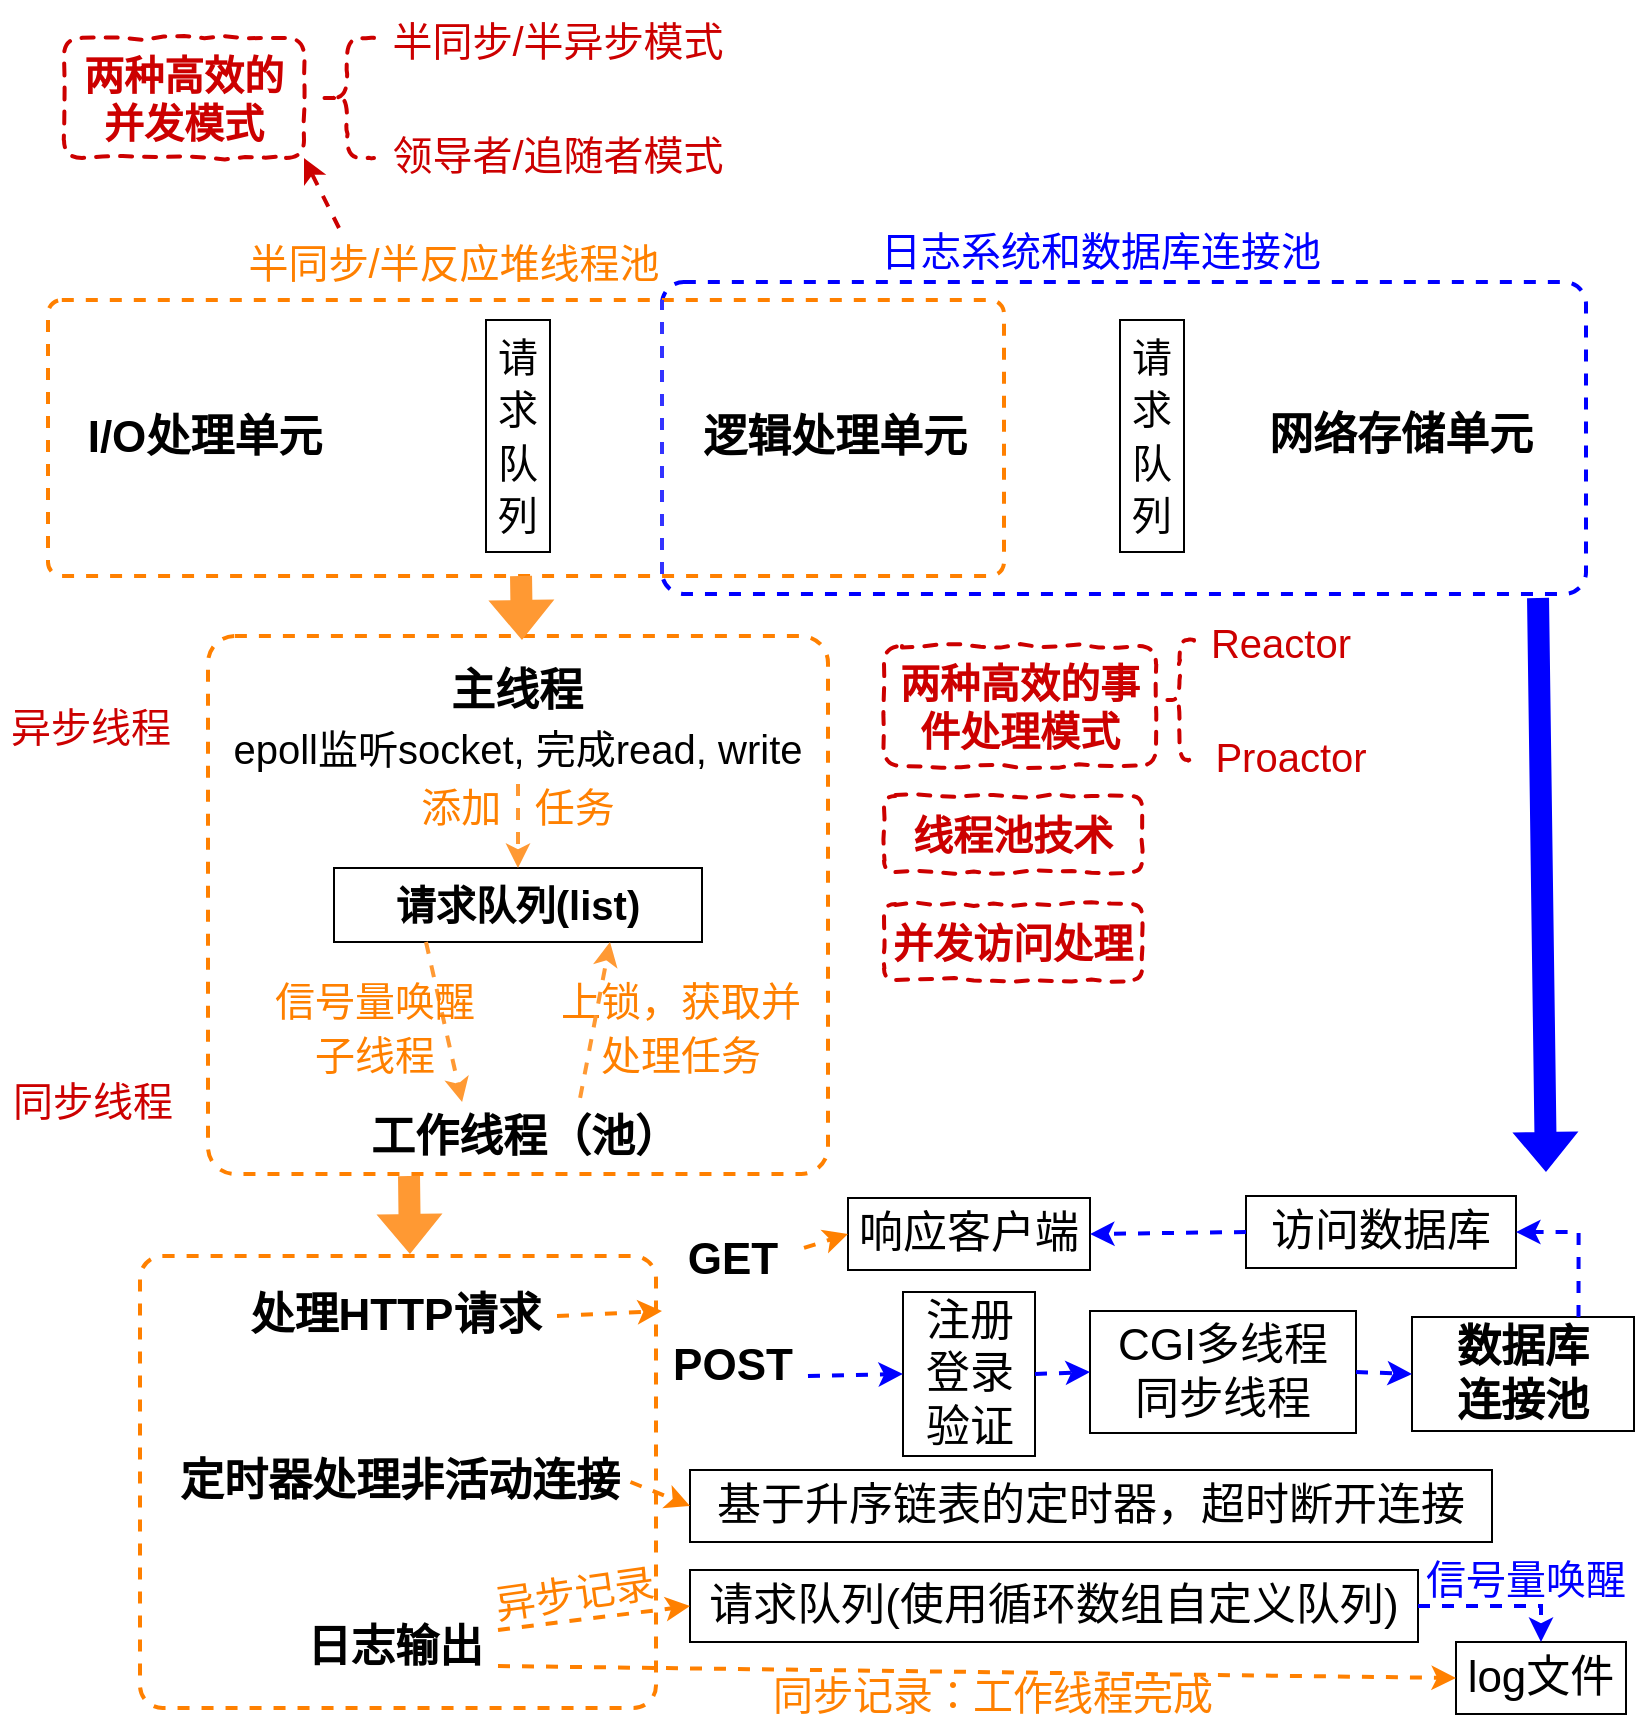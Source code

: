 <mxfile version="20.0.3" type="github">
  <diagram id="v8hTpokYwNXpzIlPlH0_" name="Page-1">
    <mxGraphModel dx="1422" dy="761" grid="0" gridSize="10" guides="1" tooltips="1" connect="1" arrows="1" fold="1" page="1" pageScale="1" pageWidth="827" pageHeight="1169" math="0" shadow="0">
      <root>
        <mxCell id="0" />
        <mxCell id="1" parent="0" />
        <mxCell id="amvjW9r1WKbjVWtIjcH6-35" value="" style="rounded=1;whiteSpace=wrap;html=1;fontSize=20;arcSize=5;dashed=1;strokeWidth=2;strokeColor=#FF8000;" vertex="1" parent="1">
          <mxGeometry x="72" y="719" width="258" height="226" as="geometry" />
        </mxCell>
        <mxCell id="amvjW9r1WKbjVWtIjcH6-29" value="" style="rounded=1;whiteSpace=wrap;html=1;fontSize=20;arcSize=5;dashed=1;strokeWidth=2;strokeColor=#FF8000;" vertex="1" parent="1">
          <mxGeometry x="106" y="409" width="310" height="269" as="geometry" />
        </mxCell>
        <mxCell id="amvjW9r1WKbjVWtIjcH6-7" value="" style="rounded=1;whiteSpace=wrap;html=1;fontSize=20;arcSize=7;dashed=1;strokeWidth=2;strokeColor=#0000FF;" vertex="1" parent="1">
          <mxGeometry x="333" y="232" width="462" height="156" as="geometry" />
        </mxCell>
        <mxCell id="amvjW9r1WKbjVWtIjcH6-6" value="" style="rounded=1;whiteSpace=wrap;html=1;fontSize=20;arcSize=5;dashed=1;strokeWidth=2;strokeColor=#FF8000;" vertex="1" parent="1">
          <mxGeometry x="26" y="241" width="478" height="138" as="geometry" />
        </mxCell>
        <mxCell id="amvjW9r1WKbjVWtIjcH6-1" value="I/O处理单元" style="rounded=0;whiteSpace=wrap;html=1;fontStyle=1;fontSize=22;strokeColor=none;fillColor=none;flipH=1;" vertex="1" parent="1">
          <mxGeometry x="32" y="281.5" width="145" height="57" as="geometry" />
        </mxCell>
        <mxCell id="amvjW9r1WKbjVWtIjcH6-2" value="逻辑处理单元" style="rounded=0;whiteSpace=wrap;html=1;fontStyle=1;fontSize=22;strokeColor=none;fillColor=none;flipH=1;" vertex="1" parent="1">
          <mxGeometry x="347" y="281.5" width="145" height="57" as="geometry" />
        </mxCell>
        <mxCell id="amvjW9r1WKbjVWtIjcH6-3" value="网络存储单元" style="rounded=0;whiteSpace=wrap;html=1;fontStyle=1;fontSize=22;strokeColor=none;fillColor=none;flipH=1;" vertex="1" parent="1">
          <mxGeometry x="630" y="280.5" width="145" height="57" as="geometry" />
        </mxCell>
        <mxCell id="amvjW9r1WKbjVWtIjcH6-4" value="&lt;font style=&quot;font-size: 20px;&quot;&gt;请求队列&lt;/font&gt;" style="rounded=0;whiteSpace=wrap;html=1;fontSize=22;" vertex="1" parent="1">
          <mxGeometry x="245" y="251" width="32" height="116" as="geometry" />
        </mxCell>
        <mxCell id="amvjW9r1WKbjVWtIjcH6-5" value="&lt;font style=&quot;font-size: 20px;&quot;&gt;请求队列&lt;/font&gt;" style="rounded=0;whiteSpace=wrap;html=1;fontSize=22;" vertex="1" parent="1">
          <mxGeometry x="562" y="251" width="32" height="116" as="geometry" />
        </mxCell>
        <mxCell id="amvjW9r1WKbjVWtIjcH6-8" value="" style="endArrow=none;html=1;rounded=0;fontSize=20;dashed=1;strokeWidth=2;strokeColor=#3333FF;" edge="1" parent="1">
          <mxGeometry width="50" height="50" relative="1" as="geometry">
            <mxPoint x="333" y="378" as="sourcePoint" />
            <mxPoint x="333" y="241" as="targetPoint" />
          </mxGeometry>
        </mxCell>
        <mxCell id="amvjW9r1WKbjVWtIjcH6-9" value="半同步/半反应堆线程池" style="rounded=0;whiteSpace=wrap;html=1;dashed=1;fontSize=20;strokeColor=none;strokeWidth=2;fillColor=none;fontColor=#FF8000;" vertex="1" parent="1">
          <mxGeometry x="114" y="205" width="230" height="33" as="geometry" />
        </mxCell>
        <mxCell id="amvjW9r1WKbjVWtIjcH6-11" value="日志系统和数据库连接池" style="rounded=0;whiteSpace=wrap;html=1;dashed=1;fontSize=20;strokeColor=none;strokeWidth=2;fillColor=none;fontColor=#0000FF;" vertex="1" parent="1">
          <mxGeometry x="427" y="199" width="251" height="33" as="geometry" />
        </mxCell>
        <mxCell id="amvjW9r1WKbjVWtIjcH6-12" value="" style="endArrow=classic;html=1;rounded=0;dashed=1;fontSize=20;fontColor=#CC0000;strokeColor=#CC0000;strokeWidth=2;exitX=0.25;exitY=0;exitDx=0;exitDy=0;entryX=1;entryY=1;entryDx=0;entryDy=0;" edge="1" parent="1" source="amvjW9r1WKbjVWtIjcH6-9" target="amvjW9r1WKbjVWtIjcH6-13">
          <mxGeometry width="50" height="50" relative="1" as="geometry">
            <mxPoint x="240" y="175" as="sourcePoint" />
            <mxPoint x="205" y="95" as="targetPoint" />
          </mxGeometry>
        </mxCell>
        <mxCell id="amvjW9r1WKbjVWtIjcH6-13" value="两种高效的并发模式" style="rounded=1;whiteSpace=wrap;html=1;dashed=1;fontSize=20;fontColor=#CC0000;strokeColor=#CC0000;strokeWidth=2;fillColor=none;comic=1;fontStyle=1" vertex="1" parent="1">
          <mxGeometry x="34" y="110" width="120" height="60" as="geometry" />
        </mxCell>
        <mxCell id="amvjW9r1WKbjVWtIjcH6-14" value="" style="shape=curlyBracket;whiteSpace=wrap;html=1;rounded=1;dashed=1;comic=1;fontSize=20;fontColor=#CC0000;strokeColor=#CC0000;strokeWidth=2;fillColor=none;" vertex="1" parent="1">
          <mxGeometry x="162" y="110" width="27" height="60" as="geometry" />
        </mxCell>
        <mxCell id="amvjW9r1WKbjVWtIjcH6-15" value="半同步/半异步模式" style="rounded=0;whiteSpace=wrap;html=1;dashed=1;comic=1;fontSize=20;fontColor=#CC0000;strokeColor=none;strokeWidth=2;fillColor=none;" vertex="1" parent="1">
          <mxGeometry x="184" y="91" width="194" height="40" as="geometry" />
        </mxCell>
        <mxCell id="amvjW9r1WKbjVWtIjcH6-16" value="领导者/追随者模式" style="rounded=0;whiteSpace=wrap;html=1;dashed=1;comic=1;fontSize=20;fontColor=#CC0000;strokeColor=none;strokeWidth=2;fillColor=none;" vertex="1" parent="1">
          <mxGeometry x="184" y="148" width="194" height="40" as="geometry" />
        </mxCell>
        <mxCell id="amvjW9r1WKbjVWtIjcH6-17" value="" style="shape=flexArrow;endArrow=classic;html=1;rounded=0;dashed=1;fontSize=20;fontColor=#FF9933;strokeColor=none;strokeWidth=2;fillColor=#FF9933;" edge="1" parent="1">
          <mxGeometry width="50" height="50" relative="1" as="geometry">
            <mxPoint x="262.5" y="378" as="sourcePoint" />
            <mxPoint x="263" y="412" as="targetPoint" />
          </mxGeometry>
        </mxCell>
        <mxCell id="amvjW9r1WKbjVWtIjcH6-18" value="主线程" style="rounded=0;whiteSpace=wrap;html=1;fontStyle=1;fontSize=22;strokeColor=none;fillColor=none;flipH=1;" vertex="1" parent="1">
          <mxGeometry x="189" y="419" width="143" height="36" as="geometry" />
        </mxCell>
        <mxCell id="amvjW9r1WKbjVWtIjcH6-19" value="工作线程（池）" style="rounded=0;whiteSpace=wrap;html=1;fontStyle=1;fontSize=22;strokeColor=none;fillColor=none;flipH=1;" vertex="1" parent="1">
          <mxGeometry x="172" y="642" width="185" height="36" as="geometry" />
        </mxCell>
        <mxCell id="amvjW9r1WKbjVWtIjcH6-20" value="&lt;font style=&quot;font-size: 20px;&quot;&gt;请求队列(list)&lt;/font&gt;" style="rounded=0;whiteSpace=wrap;html=1;fontSize=22;fontStyle=1" vertex="1" parent="1">
          <mxGeometry x="169" y="525" width="184" height="37" as="geometry" />
        </mxCell>
        <mxCell id="amvjW9r1WKbjVWtIjcH6-21" value="&lt;font style=&quot;font-size: 20px;&quot;&gt;epoll监听socket, 完成read, write&lt;/font&gt;" style="rounded=0;whiteSpace=wrap;html=1;fontSize=22;fillColor=none;strokeColor=none;" vertex="1" parent="1">
          <mxGeometry x="102" y="449" width="318" height="34" as="geometry" />
        </mxCell>
        <mxCell id="amvjW9r1WKbjVWtIjcH6-23" value="" style="endArrow=classic;html=1;rounded=0;dashed=1;fontSize=20;fontColor=#FF9933;strokeColor=#FF9933;strokeWidth=2;fillColor=#FF9933;exitX=0.5;exitY=1;exitDx=0;exitDy=0;" edge="1" parent="1" source="amvjW9r1WKbjVWtIjcH6-21" target="amvjW9r1WKbjVWtIjcH6-20">
          <mxGeometry width="50" height="50" relative="1" as="geometry">
            <mxPoint x="387" y="452" as="sourcePoint" />
            <mxPoint x="437" y="402" as="targetPoint" />
          </mxGeometry>
        </mxCell>
        <mxCell id="amvjW9r1WKbjVWtIjcH6-24" value="&lt;span style=&quot;font-size: 20px;&quot;&gt;添加&amp;nbsp; &amp;nbsp;任务&lt;/span&gt;" style="rounded=0;whiteSpace=wrap;html=1;fontSize=22;fillColor=none;strokeColor=none;fontColor=#FF8000;" vertex="1" parent="1">
          <mxGeometry x="101.5" y="478" width="318" height="34" as="geometry" />
        </mxCell>
        <mxCell id="amvjW9r1WKbjVWtIjcH6-25" value="" style="endArrow=classic;html=1;rounded=0;dashed=1;fontSize=20;fontColor=#FF9933;strokeColor=#FF9933;strokeWidth=2;fillColor=#FF9933;entryX=0.67;entryY=0;entryDx=0;entryDy=0;exitX=0.25;exitY=1;exitDx=0;exitDy=0;entryPerimeter=0;" edge="1" parent="1" source="amvjW9r1WKbjVWtIjcH6-20" target="amvjW9r1WKbjVWtIjcH6-19">
          <mxGeometry width="50" height="50" relative="1" as="geometry">
            <mxPoint x="271" y="493" as="sourcePoint" />
            <mxPoint x="271.008" y="535" as="targetPoint" />
          </mxGeometry>
        </mxCell>
        <mxCell id="amvjW9r1WKbjVWtIjcH6-26" value="&lt;span style=&quot;font-size: 20px;&quot;&gt;信号量唤醒&lt;br&gt;子线程&lt;/span&gt;" style="rounded=0;whiteSpace=wrap;html=1;fontSize=22;fillColor=none;strokeColor=none;fontColor=#FF8000;" vertex="1" parent="1">
          <mxGeometry x="124" y="575" width="130.5" height="59" as="geometry" />
        </mxCell>
        <mxCell id="amvjW9r1WKbjVWtIjcH6-27" value="&lt;span style=&quot;font-size: 20px;&quot;&gt;上锁，获取并处理任务&lt;/span&gt;" style="rounded=0;whiteSpace=wrap;html=1;fontSize=22;fillColor=none;strokeColor=none;fontColor=#FF8000;" vertex="1" parent="1">
          <mxGeometry x="277" y="575" width="130.5" height="59" as="geometry" />
        </mxCell>
        <mxCell id="amvjW9r1WKbjVWtIjcH6-28" value="" style="endArrow=classic;html=1;rounded=0;dashed=1;fontSize=20;fontColor=#FF9933;strokeColor=#FF9933;strokeWidth=2;fillColor=#FF9933;entryX=0.75;entryY=1;entryDx=0;entryDy=0;exitX=0.351;exitY=-0.056;exitDx=0;exitDy=0;exitPerimeter=0;" edge="1" parent="1" source="amvjW9r1WKbjVWtIjcH6-19" target="amvjW9r1WKbjVWtIjcH6-20">
          <mxGeometry width="50" height="50" relative="1" as="geometry">
            <mxPoint x="225" y="572" as="sourcePoint" />
            <mxPoint x="234.75" y="651" as="targetPoint" />
          </mxGeometry>
        </mxCell>
        <mxCell id="amvjW9r1WKbjVWtIjcH6-30" value="异步线程" style="rounded=0;whiteSpace=wrap;html=1;dashed=1;comic=1;fontSize=20;fontColor=#CC0000;strokeColor=none;strokeWidth=2;fillColor=none;" vertex="1" parent="1">
          <mxGeometry x="2" y="434" width="91" height="40" as="geometry" />
        </mxCell>
        <mxCell id="amvjW9r1WKbjVWtIjcH6-31" value="同步线程" style="rounded=0;whiteSpace=wrap;html=1;dashed=1;comic=1;fontSize=20;fontColor=#CC0000;strokeColor=none;strokeWidth=2;fillColor=none;" vertex="1" parent="1">
          <mxGeometry x="3" y="621" width="91" height="40" as="geometry" />
        </mxCell>
        <mxCell id="amvjW9r1WKbjVWtIjcH6-32" value="处理HTTP请求" style="rounded=0;whiteSpace=wrap;html=1;fontStyle=1;fontSize=22;strokeColor=none;fillColor=none;flipH=1;" vertex="1" parent="1">
          <mxGeometry x="118.5" y="731" width="162" height="36" as="geometry" />
        </mxCell>
        <mxCell id="amvjW9r1WKbjVWtIjcH6-33" value="定时器处理非活动连接" style="rounded=0;whiteSpace=wrap;html=1;fontStyle=1;fontSize=22;strokeColor=none;fillColor=none;flipH=1;" vertex="1" parent="1">
          <mxGeometry x="85.75" y="814" width="231.5" height="36" as="geometry" />
        </mxCell>
        <mxCell id="amvjW9r1WKbjVWtIjcH6-34" value="日志输出" style="rounded=0;whiteSpace=wrap;html=1;fontStyle=1;fontSize=22;strokeColor=none;fillColor=none;flipH=1;" vertex="1" parent="1">
          <mxGeometry x="148" y="897" width="103" height="36" as="geometry" />
        </mxCell>
        <mxCell id="amvjW9r1WKbjVWtIjcH6-36" value="" style="shape=flexArrow;endArrow=classic;html=1;rounded=0;dashed=1;fontSize=20;fontColor=#FF9933;strokeColor=none;strokeWidth=2;fillColor=#FF9933;exitX=0.5;exitY=1;exitDx=0;exitDy=0;" edge="1" parent="1">
          <mxGeometry width="50" height="50" relative="1" as="geometry">
            <mxPoint x="206.5" y="678" as="sourcePoint" />
            <mxPoint x="207" y="719" as="targetPoint" />
          </mxGeometry>
        </mxCell>
        <mxCell id="amvjW9r1WKbjVWtIjcH6-37" value="" style="endArrow=classic;html=1;rounded=0;dashed=1;fontSize=20;fontColor=#FF8000;strokeColor=#FF8000;strokeWidth=2;fillColor=#FF9933;exitX=1;exitY=0.5;exitDx=0;exitDy=0;entryX=0;entryY=0.5;entryDx=0;entryDy=0;" edge="1" parent="1" source="amvjW9r1WKbjVWtIjcH6-32" target="amvjW9r1WKbjVWtIjcH6-38">
          <mxGeometry width="50" height="50" relative="1" as="geometry">
            <mxPoint x="412" y="797" as="sourcePoint" />
            <mxPoint x="347" y="742" as="targetPoint" />
          </mxGeometry>
        </mxCell>
        <mxCell id="amvjW9r1WKbjVWtIjcH6-38" value="GET&lt;br&gt;&lt;br&gt;POST" style="rounded=0;whiteSpace=wrap;html=1;fontStyle=1;fontSize=22;strokeColor=none;fillColor=none;flipH=1;" vertex="1" parent="1">
          <mxGeometry x="333" y="705" width="71" height="83" as="geometry" />
        </mxCell>
        <mxCell id="amvjW9r1WKbjVWtIjcH6-39" value="访问数据库" style="rounded=0;whiteSpace=wrap;html=1;fontStyle=0;fontSize=22;strokeColor=default;fillColor=none;flipH=1;" vertex="1" parent="1">
          <mxGeometry x="625" y="689" width="135" height="36" as="geometry" />
        </mxCell>
        <mxCell id="amvjW9r1WKbjVWtIjcH6-40" value="响应客户端" style="rounded=0;whiteSpace=wrap;html=1;fontStyle=0;fontSize=22;strokeColor=default;fillColor=none;flipH=1;" vertex="1" parent="1">
          <mxGeometry x="426" y="690" width="121" height="36" as="geometry" />
        </mxCell>
        <mxCell id="amvjW9r1WKbjVWtIjcH6-42" value="注册&lt;br&gt;登录&lt;br&gt;验证" style="rounded=0;whiteSpace=wrap;html=1;fontStyle=0;fontSize=22;strokeColor=default;fillColor=none;flipH=1;" vertex="1" parent="1">
          <mxGeometry x="453.5" y="737" width="66" height="82" as="geometry" />
        </mxCell>
        <mxCell id="amvjW9r1WKbjVWtIjcH6-43" value="CGI多线程&lt;br&gt;同步线程" style="rounded=0;whiteSpace=wrap;html=1;fontStyle=0;fontSize=22;strokeColor=default;fillColor=none;flipH=1;" vertex="1" parent="1">
          <mxGeometry x="547" y="746.5" width="133" height="61" as="geometry" />
        </mxCell>
        <mxCell id="amvjW9r1WKbjVWtIjcH6-44" value="数据库&lt;br&gt;连接池" style="rounded=0;whiteSpace=wrap;html=1;fontStyle=1;fontSize=22;strokeColor=default;fillColor=none;flipH=1;" vertex="1" parent="1">
          <mxGeometry x="708" y="749.5" width="111" height="57" as="geometry" />
        </mxCell>
        <mxCell id="amvjW9r1WKbjVWtIjcH6-45" value="" style="endArrow=classic;html=1;rounded=0;dashed=1;fontSize=21;fontColor=#FF8000;strokeColor=#FF8000;strokeWidth=2;fillColor=#FF9933;exitX=0;exitY=0.12;exitDx=0;exitDy=0;exitPerimeter=0;entryX=0;entryY=0.5;entryDx=0;entryDy=0;" edge="1" parent="1" source="amvjW9r1WKbjVWtIjcH6-38" target="amvjW9r1WKbjVWtIjcH6-40">
          <mxGeometry width="50" height="50" relative="1" as="geometry">
            <mxPoint x="551" y="607" as="sourcePoint" />
            <mxPoint x="601" y="557" as="targetPoint" />
          </mxGeometry>
        </mxCell>
        <mxCell id="amvjW9r1WKbjVWtIjcH6-48" value="" style="endArrow=classic;html=1;rounded=0;dashed=1;fontSize=21;fontColor=#FF8000;strokeColor=#0000FF;strokeWidth=2;fillColor=#FF9933;exitX=-0.028;exitY=0.892;exitDx=0;exitDy=0;entryX=0;entryY=0.5;entryDx=0;entryDy=0;exitPerimeter=0;" edge="1" parent="1" source="amvjW9r1WKbjVWtIjcH6-38" target="amvjW9r1WKbjVWtIjcH6-42">
          <mxGeometry width="50" height="50" relative="1" as="geometry">
            <mxPoint x="643" y="621" as="sourcePoint" />
            <mxPoint x="693" y="571" as="targetPoint" />
          </mxGeometry>
        </mxCell>
        <mxCell id="amvjW9r1WKbjVWtIjcH6-49" value="" style="endArrow=classic;html=1;rounded=0;dashed=1;fontSize=21;fontColor=#FF8000;strokeColor=#0000FF;strokeWidth=2;fillColor=#FF9933;exitX=0;exitY=0.5;exitDx=0;exitDy=0;entryX=1;entryY=0.5;entryDx=0;entryDy=0;" edge="1" parent="1" source="amvjW9r1WKbjVWtIjcH6-39" target="amvjW9r1WKbjVWtIjcH6-40">
          <mxGeometry width="50" height="50" relative="1" as="geometry">
            <mxPoint x="532" y="615" as="sourcePoint" />
            <mxPoint x="582" y="565" as="targetPoint" />
          </mxGeometry>
        </mxCell>
        <mxCell id="amvjW9r1WKbjVWtIjcH6-50" value="" style="endArrow=classic;html=1;rounded=0;dashed=1;fontSize=21;fontColor=#FF8000;strokeColor=#0000FF;strokeWidth=2;fillColor=#FF9933;exitX=1;exitY=0.5;exitDx=0;exitDy=0;entryX=0;entryY=0.5;entryDx=0;entryDy=0;" edge="1" parent="1" source="amvjW9r1WKbjVWtIjcH6-42" target="amvjW9r1WKbjVWtIjcH6-43">
          <mxGeometry width="50" height="50" relative="1" as="geometry">
            <mxPoint x="542" y="625" as="sourcePoint" />
            <mxPoint x="592" y="575" as="targetPoint" />
          </mxGeometry>
        </mxCell>
        <mxCell id="amvjW9r1WKbjVWtIjcH6-51" value="" style="endArrow=classic;html=1;rounded=0;dashed=1;fontSize=21;fontColor=#FF8000;strokeColor=#0000FF;strokeWidth=2;fillColor=#FF9933;exitX=1;exitY=0.5;exitDx=0;exitDy=0;entryX=0;entryY=0.5;entryDx=0;entryDy=0;" edge="1" parent="1" source="amvjW9r1WKbjVWtIjcH6-43" target="amvjW9r1WKbjVWtIjcH6-44">
          <mxGeometry width="50" height="50" relative="1" as="geometry">
            <mxPoint x="552" y="635" as="sourcePoint" />
            <mxPoint x="602" y="585" as="targetPoint" />
          </mxGeometry>
        </mxCell>
        <mxCell id="amvjW9r1WKbjVWtIjcH6-52" value="" style="edgeStyle=segmentEdgeStyle;endArrow=classic;html=1;rounded=0;dashed=1;fontSize=21;fontColor=#FF8000;strokeColor=#0000FF;strokeWidth=2;fillColor=#FF9933;exitX=0.75;exitY=0;exitDx=0;exitDy=0;entryX=1;entryY=0.5;entryDx=0;entryDy=0;" edge="1" parent="1" source="amvjW9r1WKbjVWtIjcH6-44" target="amvjW9r1WKbjVWtIjcH6-39">
          <mxGeometry width="50" height="50" relative="1" as="geometry">
            <mxPoint x="387" y="607" as="sourcePoint" />
            <mxPoint x="437" y="557" as="targetPoint" />
            <Array as="points">
              <mxPoint x="791" y="707" />
            </Array>
          </mxGeometry>
        </mxCell>
        <mxCell id="amvjW9r1WKbjVWtIjcH6-53" value="基于升序链表的定时器，超时断开连接" style="rounded=0;whiteSpace=wrap;html=1;fontStyle=0;fontSize=22;strokeColor=default;fillColor=none;flipH=1;" vertex="1" parent="1">
          <mxGeometry x="347" y="826" width="401" height="36" as="geometry" />
        </mxCell>
        <mxCell id="amvjW9r1WKbjVWtIjcH6-54" value="" style="endArrow=classic;html=1;rounded=0;dashed=1;fontSize=20;fontColor=#FF8000;strokeColor=#FF8000;strokeWidth=2;fillColor=#FF9933;exitX=1;exitY=0.5;exitDx=0;exitDy=0;entryX=0;entryY=0.5;entryDx=0;entryDy=0;" edge="1" parent="1" source="amvjW9r1WKbjVWtIjcH6-33" target="amvjW9r1WKbjVWtIjcH6-53">
          <mxGeometry width="50" height="50" relative="1" as="geometry">
            <mxPoint x="290.5" y="759" as="sourcePoint" />
            <mxPoint x="343" y="756.5" as="targetPoint" />
          </mxGeometry>
        </mxCell>
        <mxCell id="amvjW9r1WKbjVWtIjcH6-55" value="请求队列(使用循环数组自定义队列)" style="rounded=0;whiteSpace=wrap;html=1;fontStyle=0;fontSize=22;strokeColor=default;fillColor=none;flipH=1;" vertex="1" parent="1">
          <mxGeometry x="347" y="876" width="364" height="36" as="geometry" />
        </mxCell>
        <mxCell id="amvjW9r1WKbjVWtIjcH6-56" value="" style="endArrow=classic;html=1;rounded=0;dashed=1;fontSize=20;fontColor=#FF8000;strokeColor=#FF8000;strokeWidth=2;fillColor=#FF9933;exitX=1;exitY=0.25;exitDx=0;exitDy=0;entryX=0;entryY=0.5;entryDx=0;entryDy=0;" edge="1" parent="1" source="amvjW9r1WKbjVWtIjcH6-34" target="amvjW9r1WKbjVWtIjcH6-55">
          <mxGeometry width="50" height="50" relative="1" as="geometry">
            <mxPoint x="290.5" y="759" as="sourcePoint" />
            <mxPoint x="343" y="756.5" as="targetPoint" />
          </mxGeometry>
        </mxCell>
        <mxCell id="amvjW9r1WKbjVWtIjcH6-57" value="&lt;span style=&quot;font-size: 20px;&quot;&gt;异步记录&lt;/span&gt;" style="rounded=0;whiteSpace=wrap;html=1;fontSize=22;fillColor=none;strokeColor=none;fontColor=#FF8000;rotation=352;" vertex="1" parent="1">
          <mxGeometry x="243" y="871" width="93" height="34" as="geometry" />
        </mxCell>
        <mxCell id="amvjW9r1WKbjVWtIjcH6-58" value="log文件" style="rounded=0;whiteSpace=wrap;html=1;fontStyle=0;fontSize=22;strokeColor=default;fillColor=none;flipH=1;" vertex="1" parent="1">
          <mxGeometry x="730" y="912" width="85" height="36" as="geometry" />
        </mxCell>
        <mxCell id="amvjW9r1WKbjVWtIjcH6-59" value="" style="edgeStyle=segmentEdgeStyle;endArrow=classic;html=1;rounded=0;dashed=1;fontSize=21;fontColor=#FF8000;strokeColor=#0000FF;strokeWidth=2;fillColor=#FF9933;exitX=1;exitY=0.5;exitDx=0;exitDy=0;entryX=0.5;entryY=0;entryDx=0;entryDy=0;" edge="1" parent="1" source="amvjW9r1WKbjVWtIjcH6-55" target="amvjW9r1WKbjVWtIjcH6-58">
          <mxGeometry width="50" height="50" relative="1" as="geometry">
            <mxPoint x="387" y="767" as="sourcePoint" />
            <mxPoint x="437" y="717" as="targetPoint" />
          </mxGeometry>
        </mxCell>
        <mxCell id="amvjW9r1WKbjVWtIjcH6-61" value="&lt;span style=&quot;font-size: 20px;&quot;&gt;信号量唤醒&lt;/span&gt;" style="rounded=0;whiteSpace=wrap;html=1;fontSize=22;fillColor=none;strokeColor=none;fontColor=#0000FF;" vertex="1" parent="1">
          <mxGeometry x="705" y="864" width="120" height="34" as="geometry" />
        </mxCell>
        <mxCell id="amvjW9r1WKbjVWtIjcH6-63" value="&lt;span style=&quot;font-size: 20px;&quot;&gt;同步记录：工作线程完成&lt;/span&gt;" style="rounded=0;whiteSpace=wrap;html=1;fontSize=22;fillColor=none;strokeColor=none;fontColor=#FF8000;rotation=0;" vertex="1" parent="1">
          <mxGeometry x="375" y="922" width="247" height="34" as="geometry" />
        </mxCell>
        <mxCell id="amvjW9r1WKbjVWtIjcH6-65" value="" style="endArrow=classic;html=1;rounded=0;dashed=1;fontSize=20;fontColor=#FF8000;strokeColor=#FF8000;strokeWidth=2;fillColor=#FF9933;exitX=1;exitY=0.75;exitDx=0;exitDy=0;entryX=0;entryY=0.5;entryDx=0;entryDy=0;" edge="1" parent="1" source="amvjW9r1WKbjVWtIjcH6-34" target="amvjW9r1WKbjVWtIjcH6-58">
          <mxGeometry width="50" height="50" relative="1" as="geometry">
            <mxPoint x="290.5" y="759" as="sourcePoint" />
            <mxPoint x="343" y="756.5" as="targetPoint" />
          </mxGeometry>
        </mxCell>
        <mxCell id="amvjW9r1WKbjVWtIjcH6-67" value="" style="shape=flexArrow;endArrow=classic;html=1;rounded=0;dashed=1;fontSize=20;fontColor=#FF9933;strokeColor=none;strokeWidth=2;fillColor=#0000FF;" edge="1" parent="1">
          <mxGeometry width="50" height="50" relative="1" as="geometry">
            <mxPoint x="771" y="389" as="sourcePoint" />
            <mxPoint x="775" y="678" as="targetPoint" />
          </mxGeometry>
        </mxCell>
        <mxCell id="amvjW9r1WKbjVWtIjcH6-68" value="两种高效的事件处理模式" style="rounded=1;whiteSpace=wrap;html=1;dashed=1;fontSize=20;fontColor=#CC0000;strokeColor=#CC0000;strokeWidth=2;fillColor=none;comic=1;fontStyle=1" vertex="1" parent="1">
          <mxGeometry x="444" y="414" width="136" height="60" as="geometry" />
        </mxCell>
        <mxCell id="amvjW9r1WKbjVWtIjcH6-69" value="" style="shape=curlyBracket;whiteSpace=wrap;html=1;rounded=1;dashed=1;comic=1;fontSize=20;fontColor=#CC0000;strokeColor=#CC0000;strokeWidth=2;fillColor=none;" vertex="1" parent="1">
          <mxGeometry x="584.5" y="411" width="14.5" height="60" as="geometry" />
        </mxCell>
        <mxCell id="amvjW9r1WKbjVWtIjcH6-70" value="Reactor" style="rounded=0;whiteSpace=wrap;html=1;dashed=1;comic=1;fontSize=20;fontColor=#CC0000;strokeColor=none;strokeWidth=2;fillColor=none;" vertex="1" parent="1">
          <mxGeometry x="599" y="392" width="86.5" height="40" as="geometry" />
        </mxCell>
        <mxCell id="amvjW9r1WKbjVWtIjcH6-71" value="Proactor" style="rounded=0;whiteSpace=wrap;html=1;dashed=1;comic=1;fontSize=20;fontColor=#CC0000;strokeColor=none;strokeWidth=2;fillColor=none;" vertex="1" parent="1">
          <mxGeometry x="603" y="449" width="88.5" height="40" as="geometry" />
        </mxCell>
        <mxCell id="amvjW9r1WKbjVWtIjcH6-72" value="线程池技术" style="rounded=1;whiteSpace=wrap;html=1;dashed=1;fontSize=20;fontColor=#CC0000;strokeColor=#CC0000;strokeWidth=2;fillColor=none;comic=1;fontStyle=1" vertex="1" parent="1">
          <mxGeometry x="444" y="489" width="129" height="38" as="geometry" />
        </mxCell>
        <mxCell id="amvjW9r1WKbjVWtIjcH6-73" value="并发访问处理" style="rounded=1;whiteSpace=wrap;html=1;dashed=1;fontSize=20;fontColor=#CC0000;strokeColor=#CC0000;strokeWidth=2;fillColor=none;comic=1;fontStyle=1" vertex="1" parent="1">
          <mxGeometry x="444" y="543" width="129" height="38" as="geometry" />
        </mxCell>
      </root>
    </mxGraphModel>
  </diagram>
</mxfile>
